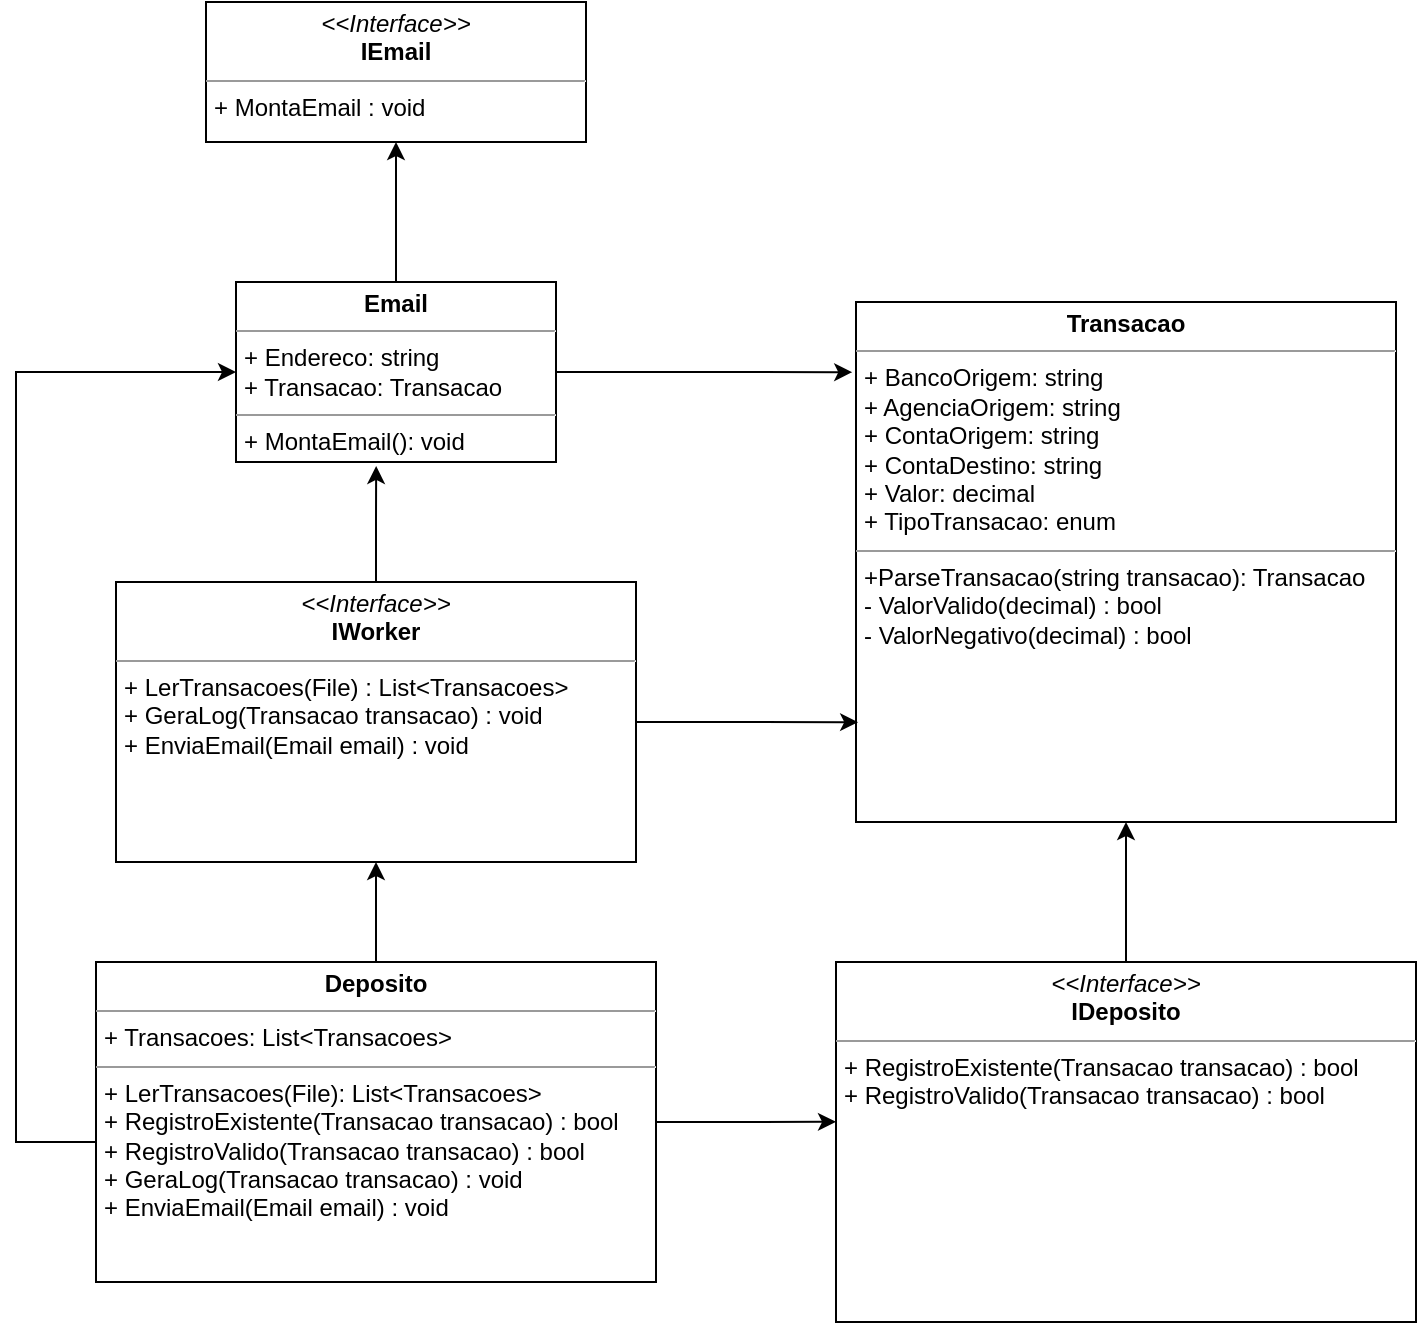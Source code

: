 <mxfile version="17.5.0" type="device" pages="2"><diagram id="uHffy8cVyz6IOi-j-Ah5" name="DiagramaClasses"><mxGraphModel dx="1422" dy="1955" grid="1" gridSize="10" guides="1" tooltips="1" connect="1" arrows="1" fold="1" page="1" pageScale="1" pageWidth="827" pageHeight="1169" math="0" shadow="0"><root><mxCell id="0"/><mxCell id="1" parent="0"/><mxCell id="wlaPzzSC08pE5FRSm0jc-1" value="&lt;p style=&quot;margin: 0px ; margin-top: 4px ; text-align: center&quot;&gt;&lt;b&gt;Transacao&lt;/b&gt;&lt;/p&gt;&lt;hr size=&quot;1&quot;&gt;&lt;p style=&quot;margin: 0px ; margin-left: 4px&quot;&gt;+ BancoOrigem: string&lt;/p&gt;&lt;p style=&quot;margin: 0px ; margin-left: 4px&quot;&gt;+ AgenciaOrigem: string&lt;/p&gt;&lt;p style=&quot;margin: 0px ; margin-left: 4px&quot;&gt;+ ContaOrigem: string&lt;/p&gt;&lt;p style=&quot;margin: 0px ; margin-left: 4px&quot;&gt;+ ContaDestino: string&amp;nbsp;&lt;/p&gt;&lt;p style=&quot;margin: 0px ; margin-left: 4px&quot;&gt;+ Valor: decimal&lt;/p&gt;&lt;p style=&quot;margin: 0px ; margin-left: 4px&quot;&gt;+ TipoTransacao: enum&lt;/p&gt;&lt;hr size=&quot;1&quot;&gt;&lt;p style=&quot;margin: 0px ; margin-left: 4px&quot;&gt;+ParseTransacao(string transacao): Transacao&lt;/p&gt;&lt;p style=&quot;margin: 0px ; margin-left: 4px&quot;&gt;- ValorValido(decimal) : bool&lt;/p&gt;&lt;p style=&quot;margin: 0px ; margin-left: 4px&quot;&gt;&lt;span&gt;- ValorNegativo(decimal) : bool&amp;nbsp;&amp;nbsp;&lt;/span&gt;&lt;/p&gt;" style="verticalAlign=top;align=left;overflow=fill;fontSize=12;fontFamily=Helvetica;html=1;" vertex="1" parent="1"><mxGeometry x="510" y="-110" width="270" height="260" as="geometry"/></mxCell><mxCell id="wlaPzzSC08pE5FRSm0jc-13" style="edgeStyle=orthogonalEdgeStyle;rounded=0;orthogonalLoop=1;jettySize=auto;html=1;" edge="1" parent="1" source="wlaPzzSC08pE5FRSm0jc-2" target="wlaPzzSC08pE5FRSm0jc-1"><mxGeometry relative="1" as="geometry"/></mxCell><mxCell id="wlaPzzSC08pE5FRSm0jc-2" value="&lt;p style=&quot;margin: 0px ; margin-top: 4px ; text-align: center&quot;&gt;&lt;i&gt;&amp;lt;&amp;lt;Interface&amp;gt;&amp;gt;&lt;/i&gt;&lt;br&gt;&lt;b&gt;IDeposito&lt;/b&gt;&lt;/p&gt;&lt;hr size=&quot;1&quot;&gt;&lt;p style=&quot;margin: 0px ; margin-left: 4px&quot;&gt;&lt;span&gt;+ RegistroExistente(Transacao transacao) : bool&lt;/span&gt;&lt;br&gt;&lt;/p&gt;&lt;p style=&quot;margin: 0px ; margin-left: 4px&quot;&gt;+ RegistroValido(Transacao transacao) : bool&lt;/p&gt;" style="verticalAlign=top;align=left;overflow=fill;fontSize=12;fontFamily=Helvetica;html=1;" vertex="1" parent="1"><mxGeometry x="500" y="220" width="290" height="180" as="geometry"/></mxCell><mxCell id="wlaPzzSC08pE5FRSm0jc-11" style="edgeStyle=orthogonalEdgeStyle;rounded=0;orthogonalLoop=1;jettySize=auto;html=1;entryX=0;entryY=0.444;entryDx=0;entryDy=0;entryPerimeter=0;" edge="1" parent="1" source="wlaPzzSC08pE5FRSm0jc-5" target="wlaPzzSC08pE5FRSm0jc-2"><mxGeometry relative="1" as="geometry"/></mxCell><mxCell id="wlaPzzSC08pE5FRSm0jc-23" style="edgeStyle=orthogonalEdgeStyle;rounded=0;orthogonalLoop=1;jettySize=auto;html=1;entryX=0;entryY=0.5;entryDx=0;entryDy=0;" edge="1" parent="1" source="wlaPzzSC08pE5FRSm0jc-5" target="wlaPzzSC08pE5FRSm0jc-16"><mxGeometry relative="1" as="geometry"><Array as="points"><mxPoint x="90" y="310"/><mxPoint x="90" y="-75"/></Array></mxGeometry></mxCell><mxCell id="wlaPzzSC08pE5FRSm0jc-26" style="edgeStyle=orthogonalEdgeStyle;rounded=0;orthogonalLoop=1;jettySize=auto;html=1;entryX=0.5;entryY=1;entryDx=0;entryDy=0;" edge="1" parent="1" source="wlaPzzSC08pE5FRSm0jc-5" target="wlaPzzSC08pE5FRSm0jc-12"><mxGeometry relative="1" as="geometry"/></mxCell><mxCell id="wlaPzzSC08pE5FRSm0jc-5" value="&lt;p style=&quot;margin: 0px ; margin-top: 4px ; text-align: center&quot;&gt;&lt;b&gt;Deposito&lt;/b&gt;&lt;/p&gt;&lt;hr size=&quot;1&quot;&gt;&lt;p style=&quot;margin: 0px ; margin-left: 4px&quot;&gt;+ Transacoes: List&amp;lt;Transacoes&amp;gt;&lt;/p&gt;&lt;hr size=&quot;1&quot;&gt;&lt;p style=&quot;margin: 0px 0px 0px 4px&quot;&gt;+ LerTransacoes(File): List&amp;lt;Transacoes&amp;gt;&lt;br&gt;&lt;/p&gt;&lt;p style=&quot;margin: 0px 0px 0px 4px&quot;&gt;+ RegistroExistente(Transacao transacao) : bool&lt;/p&gt;&lt;p style=&quot;margin: 0px 0px 0px 4px&quot;&gt;+ RegistroValido(Transacao transacao) : bool&lt;/p&gt;&lt;p style=&quot;margin: 0px 0px 0px 4px&quot;&gt;+ GeraLog(Transacao transacao) : void&lt;/p&gt;&lt;p style=&quot;margin: 0px 0px 0px 4px&quot;&gt;+ EnviaEmail(Email email) : void&lt;/p&gt;" style="verticalAlign=top;align=left;overflow=fill;fontSize=12;fontFamily=Helvetica;html=1;" vertex="1" parent="1"><mxGeometry x="130" y="220" width="280" height="160" as="geometry"/></mxCell><mxCell id="wlaPzzSC08pE5FRSm0jc-14" style="edgeStyle=orthogonalEdgeStyle;rounded=0;orthogonalLoop=1;jettySize=auto;html=1;entryX=0.004;entryY=0.808;entryDx=0;entryDy=0;entryPerimeter=0;" edge="1" parent="1" source="wlaPzzSC08pE5FRSm0jc-12" target="wlaPzzSC08pE5FRSm0jc-1"><mxGeometry relative="1" as="geometry"/></mxCell><mxCell id="wlaPzzSC08pE5FRSm0jc-20" style="edgeStyle=orthogonalEdgeStyle;rounded=0;orthogonalLoop=1;jettySize=auto;html=1;entryX=0.438;entryY=1.022;entryDx=0;entryDy=0;entryPerimeter=0;" edge="1" parent="1" source="wlaPzzSC08pE5FRSm0jc-12" target="wlaPzzSC08pE5FRSm0jc-16"><mxGeometry relative="1" as="geometry"/></mxCell><mxCell id="wlaPzzSC08pE5FRSm0jc-12" value="&lt;p style=&quot;margin: 0px ; margin-top: 4px ; text-align: center&quot;&gt;&lt;i&gt;&amp;lt;&amp;lt;Interface&amp;gt;&amp;gt;&lt;/i&gt;&lt;br&gt;&lt;b&gt;IWorker&lt;/b&gt;&lt;/p&gt;&lt;hr size=&quot;1&quot;&gt;&lt;p style=&quot;margin: 0px ; margin-left: 4px&quot;&gt;+ LerTransacoes(File) : List&amp;lt;Transacoes&amp;gt;&lt;br&gt;+ GeraLog(Transacao transacao) : void&lt;/p&gt;&lt;p style=&quot;margin: 0px ; margin-left: 4px&quot;&gt;+ EnviaEmail(Email email) : void&lt;/p&gt;" style="verticalAlign=top;align=left;overflow=fill;fontSize=12;fontFamily=Helvetica;html=1;" vertex="1" parent="1"><mxGeometry x="140" y="30" width="260" height="140" as="geometry"/></mxCell><mxCell id="wlaPzzSC08pE5FRSm0jc-17" style="edgeStyle=orthogonalEdgeStyle;rounded=0;orthogonalLoop=1;jettySize=auto;html=1;entryX=-0.007;entryY=0.135;entryDx=0;entryDy=0;entryPerimeter=0;" edge="1" parent="1" source="wlaPzzSC08pE5FRSm0jc-16" target="wlaPzzSC08pE5FRSm0jc-1"><mxGeometry relative="1" as="geometry"/></mxCell><mxCell id="wlaPzzSC08pE5FRSm0jc-19" style="edgeStyle=orthogonalEdgeStyle;rounded=0;orthogonalLoop=1;jettySize=auto;html=1;" edge="1" parent="1" source="wlaPzzSC08pE5FRSm0jc-16" target="wlaPzzSC08pE5FRSm0jc-18"><mxGeometry relative="1" as="geometry"/></mxCell><mxCell id="wlaPzzSC08pE5FRSm0jc-16" value="&lt;p style=&quot;margin: 0px ; margin-top: 4px ; text-align: center&quot;&gt;&lt;b&gt;Email&lt;/b&gt;&lt;/p&gt;&lt;hr size=&quot;1&quot;&gt;&lt;p style=&quot;margin: 0px ; margin-left: 4px&quot;&gt;+ Endereco: string&lt;/p&gt;&lt;p style=&quot;margin: 0px ; margin-left: 4px&quot;&gt;+ Transacao: Transacao&lt;/p&gt;&lt;hr size=&quot;1&quot;&gt;&lt;p style=&quot;margin: 0px ; margin-left: 4px&quot;&gt;+ MontaEmail(): void&lt;/p&gt;" style="verticalAlign=top;align=left;overflow=fill;fontSize=12;fontFamily=Helvetica;html=1;" vertex="1" parent="1"><mxGeometry x="200" y="-120" width="160" height="90" as="geometry"/></mxCell><mxCell id="wlaPzzSC08pE5FRSm0jc-18" value="&lt;p style=&quot;margin: 0px ; margin-top: 4px ; text-align: center&quot;&gt;&lt;i&gt;&amp;lt;&amp;lt;Interface&amp;gt;&amp;gt;&lt;/i&gt;&lt;br&gt;&lt;b&gt;IEmail&lt;/b&gt;&lt;/p&gt;&lt;hr size=&quot;1&quot;&gt;&lt;p style=&quot;margin: 0px ; margin-left: 4px&quot;&gt;+ MontaEmail : void&lt;br&gt;&lt;/p&gt;" style="verticalAlign=top;align=left;overflow=fill;fontSize=12;fontFamily=Helvetica;html=1;" vertex="1" parent="1"><mxGeometry x="185" y="-260" width="190" height="70" as="geometry"/></mxCell></root></mxGraphModel></diagram><diagram id="tQWT5eKRu_mBbQwHkBlf" name="DiagramaFluxo"><mxGraphModel dx="2249" dy="786" grid="1" gridSize="10" guides="1" tooltips="1" connect="1" arrows="1" fold="1" page="1" pageScale="1" pageWidth="827" pageHeight="1169" math="0" shadow="0"><root><mxCell id="0"/><mxCell id="1" parent="0"/><mxCell id="lOhMYf7aitk4edtpzsIj-38" style="edgeStyle=orthogonalEdgeStyle;rounded=0;orthogonalLoop=1;jettySize=auto;html=1;" edge="1" parent="1" source="lOhMYf7aitk4edtpzsIj-3" target="lOhMYf7aitk4edtpzsIj-37"><mxGeometry relative="1" as="geometry"/></mxCell><mxCell id="lOhMYf7aitk4edtpzsIj-3" value="Worker Iniciado" style="html=1;" vertex="1" parent="1"><mxGeometry x="-163" y="64.5" width="110" height="50" as="geometry"/></mxCell><mxCell id="lOhMYf7aitk4edtpzsIj-4" value="" style="ellipse;html=1;shape=startState;fillColor=#000000;strokeColor=#ff0000;" vertex="1" parent="1"><mxGeometry x="-233" y="74.5" width="30" height="30" as="geometry"/></mxCell><mxCell id="lOhMYf7aitk4edtpzsIj-5" value="" style="edgeStyle=orthogonalEdgeStyle;html=1;verticalAlign=bottom;endArrow=open;endSize=8;strokeColor=#ff0000;rounded=0;entryX=0;entryY=0.5;entryDx=0;entryDy=0;" edge="1" source="lOhMYf7aitk4edtpzsIj-4" parent="1" target="lOhMYf7aitk4edtpzsIj-3"><mxGeometry relative="1" as="geometry"><mxPoint x="-188" y="232.5" as="targetPoint"/></mxGeometry></mxCell><mxCell id="lOhMYf7aitk4edtpzsIj-7" value="Registro Valido?" style="rhombus;whiteSpace=wrap;html=1;fillColor=#ffffc0;strokeColor=#ff0000;" vertex="1" parent="1"><mxGeometry x="335" y="60" width="120" height="60" as="geometry"/></mxCell><mxCell id="lOhMYf7aitk4edtpzsIj-8" value="sim" style="edgeStyle=orthogonalEdgeStyle;html=1;align=left;verticalAlign=bottom;endArrow=open;endSize=8;strokeColor=#ff0000;rounded=0;entryX=0;entryY=0.5;entryDx=0;entryDy=0;" edge="1" source="lOhMYf7aitk4edtpzsIj-7" parent="1" target="lOhMYf7aitk4edtpzsIj-16"><mxGeometry x="-1" relative="1" as="geometry"><mxPoint x="525" y="90" as="targetPoint"/></mxGeometry></mxCell><mxCell id="lOhMYf7aitk4edtpzsIj-9" value="não" style="edgeStyle=orthogonalEdgeStyle;html=1;align=left;verticalAlign=top;endArrow=open;endSize=8;strokeColor=#ff0000;rounded=0;entryX=0.5;entryY=0;entryDx=0;entryDy=0;" edge="1" source="lOhMYf7aitk4edtpzsIj-7" parent="1" target="lOhMYf7aitk4edtpzsIj-36"><mxGeometry x="-1" relative="1" as="geometry"><mxPoint x="395" y="150" as="targetPoint"/></mxGeometry></mxCell><mxCell id="lOhMYf7aitk4edtpzsIj-18" value="" style="edgeStyle=orthogonalEdgeStyle;rounded=0;orthogonalLoop=1;jettySize=auto;html=1;" edge="1" parent="1" source="lOhMYf7aitk4edtpzsIj-16" target="lOhMYf7aitk4edtpzsIj-17"><mxGeometry relative="1" as="geometry"/></mxCell><mxCell id="lOhMYf7aitk4edtpzsIj-19" value="" style="edgeStyle=orthogonalEdgeStyle;rounded=0;orthogonalLoop=1;jettySize=auto;html=1;" edge="1" parent="1" source="lOhMYf7aitk4edtpzsIj-16" target="lOhMYf7aitk4edtpzsIj-17"><mxGeometry relative="1" as="geometry"/></mxCell><mxCell id="lOhMYf7aitk4edtpzsIj-21" value="" style="edgeStyle=orthogonalEdgeStyle;rounded=0;orthogonalLoop=1;jettySize=auto;html=1;" edge="1" parent="1" source="lOhMYf7aitk4edtpzsIj-16" target="lOhMYf7aitk4edtpzsIj-20"><mxGeometry relative="1" as="geometry"/></mxCell><mxCell id="lOhMYf7aitk4edtpzsIj-16" value="Envia Email" style="html=1;" vertex="1" parent="1"><mxGeometry x="505" y="65" width="110" height="50" as="geometry"/></mxCell><mxCell id="lOhMYf7aitk4edtpzsIj-26" style="edgeStyle=orthogonalEdgeStyle;rounded=0;orthogonalLoop=1;jettySize=auto;html=1;" edge="1" parent="1" source="lOhMYf7aitk4edtpzsIj-17" target="lOhMYf7aitk4edtpzsIj-23"><mxGeometry relative="1" as="geometry"/></mxCell><mxCell id="lOhMYf7aitk4edtpzsIj-17" value="Chama API Interna" style="html=1;" vertex="1" parent="1"><mxGeometry x="685" y="25" width="110" height="50" as="geometry"/></mxCell><mxCell id="lOhMYf7aitk4edtpzsIj-27" style="edgeStyle=orthogonalEdgeStyle;rounded=0;orthogonalLoop=1;jettySize=auto;html=1;" edge="1" parent="1" source="lOhMYf7aitk4edtpzsIj-20" target="lOhMYf7aitk4edtpzsIj-23"><mxGeometry relative="1" as="geometry"/></mxCell><mxCell id="lOhMYf7aitk4edtpzsIj-20" value="Chama API Externa" style="html=1;" vertex="1" parent="1"><mxGeometry x="685" y="105" width="110" height="50" as="geometry"/></mxCell><mxCell id="lOhMYf7aitk4edtpzsIj-23" value="Email Enviado?" style="rhombus;whiteSpace=wrap;html=1;fillColor=#ffffc0;strokeColor=#ff0000;" vertex="1" parent="1"><mxGeometry x="895" y="60" width="100" height="60" as="geometry"/></mxCell><mxCell id="lOhMYf7aitk4edtpzsIj-24" value="não" style="edgeStyle=orthogonalEdgeStyle;html=1;align=left;verticalAlign=bottom;endArrow=open;endSize=8;strokeColor=#ff0000;rounded=0;" edge="1" source="lOhMYf7aitk4edtpzsIj-23" parent="1"><mxGeometry x="-1" relative="1" as="geometry"><mxPoint x="1095" y="90" as="targetPoint"/></mxGeometry></mxCell><mxCell id="lOhMYf7aitk4edtpzsIj-25" value="sim" style="edgeStyle=orthogonalEdgeStyle;html=1;align=left;verticalAlign=top;endArrow=open;endSize=8;strokeColor=#ff0000;rounded=0;" edge="1" source="lOhMYf7aitk4edtpzsIj-23" parent="1" target="lOhMYf7aitk4edtpzsIj-28"><mxGeometry x="-1" relative="1" as="geometry"><mxPoint x="945" y="170" as="targetPoint"/></mxGeometry></mxCell><mxCell id="lOhMYf7aitk4edtpzsIj-28" value="" style="ellipse;html=1;shape=endState;fillColor=#000000;strokeColor=#ff0000;" vertex="1" parent="1"><mxGeometry x="930" y="370" width="30" height="30" as="geometry"/></mxCell><mxCell id="lOhMYf7aitk4edtpzsIj-33" value="" style="edgeStyle=orthogonalEdgeStyle;rounded=0;orthogonalLoop=1;jettySize=auto;html=1;" edge="1" parent="1" source="lOhMYf7aitk4edtpzsIj-29" target="lOhMYf7aitk4edtpzsIj-50"><mxGeometry relative="1" as="geometry"><mxPoint x="1235" y="90" as="targetPoint"/></mxGeometry></mxCell><mxCell id="lOhMYf7aitk4edtpzsIj-29" value="Verifica o Sender" style="html=1;" vertex="1" parent="1"><mxGeometry x="1065" y="65" width="110" height="50" as="geometry"/></mxCell><mxCell id="lOhMYf7aitk4edtpzsIj-35" style="edgeStyle=orthogonalEdgeStyle;rounded=0;orthogonalLoop=1;jettySize=auto;html=1;entryX=0.5;entryY=0;entryDx=0;entryDy=0;" edge="1" parent="1"><mxGeometry relative="1" as="geometry"><mxPoint x="1522" y="62.5" as="sourcePoint"/><mxPoint x="562" y="65" as="targetPoint"/><Array as="points"><mxPoint x="1522" y="20"/><mxPoint x="562" y="20"/></Array></mxGeometry></mxCell><mxCell id="lOhMYf7aitk4edtpzsIj-30" value="Enfileira o e-mail para&lt;br&gt;envio no Sender&lt;br&gt;apropriado (Interno ou Externo)&amp;nbsp;" style="html=1;" vertex="1" parent="1"><mxGeometry x="1424" y="62.5" width="210" height="55" as="geometry"/></mxCell><mxCell id="lOhMYf7aitk4edtpzsIj-34" value="sim" style="edgeStyle=orthogonalEdgeStyle;rounded=0;orthogonalLoop=1;jettySize=auto;html=1;entryX=0;entryY=0.5;entryDx=0;entryDy=0;exitX=1;exitY=0.5;exitDx=0;exitDy=0;" edge="1" parent="1" source="lOhMYf7aitk4edtpzsIj-50" target="lOhMYf7aitk4edtpzsIj-30"><mxGeometry relative="1" as="geometry"><mxPoint x="1375" y="90" as="sourcePoint"/><mxPoint x="1415" y="90" as="targetPoint"/></mxGeometry></mxCell><mxCell id="lOhMYf7aitk4edtpzsIj-48" value="" style="edgeStyle=orthogonalEdgeStyle;rounded=0;orthogonalLoop=1;jettySize=auto;html=1;" edge="1" parent="1" source="lOhMYf7aitk4edtpzsIj-36" target="lOhMYf7aitk4edtpzsIj-47"><mxGeometry relative="1" as="geometry"/></mxCell><mxCell id="lOhMYf7aitk4edtpzsIj-36" value="Gera Log" style="html=1;" vertex="1" parent="1"><mxGeometry x="340" y="170" width="110" height="50" as="geometry"/></mxCell><mxCell id="lOhMYf7aitk4edtpzsIj-44" style="edgeStyle=orthogonalEdgeStyle;rounded=0;orthogonalLoop=1;jettySize=auto;html=1;entryX=0;entryY=0.5;entryDx=0;entryDy=0;" edge="1" parent="1" source="lOhMYf7aitk4edtpzsIj-37" target="lOhMYf7aitk4edtpzsIj-41"><mxGeometry relative="1" as="geometry"/></mxCell><mxCell id="lOhMYf7aitk4edtpzsIj-37" value="Lê a Transação" style="html=1;" vertex="1" parent="1"><mxGeometry x="-3" y="64.5" width="110" height="50" as="geometry"/></mxCell><mxCell id="lOhMYf7aitk4edtpzsIj-45" value="não" style="edgeStyle=orthogonalEdgeStyle;rounded=0;orthogonalLoop=1;jettySize=auto;html=1;entryX=0;entryY=0.5;entryDx=0;entryDy=0;exitX=0.5;exitY=1;exitDx=0;exitDy=0;" edge="1" parent="1" source="lOhMYf7aitk4edtpzsIj-41" target="lOhMYf7aitk4edtpzsIj-36"><mxGeometry relative="1" as="geometry"><Array as="points"><mxPoint x="212" y="195"/></Array></mxGeometry></mxCell><mxCell id="lOhMYf7aitk4edtpzsIj-46" value="sim" style="edgeStyle=orthogonalEdgeStyle;rounded=0;orthogonalLoop=1;jettySize=auto;html=1;" edge="1" parent="1" source="lOhMYf7aitk4edtpzsIj-41" target="lOhMYf7aitk4edtpzsIj-7"><mxGeometry relative="1" as="geometry"/></mxCell><mxCell id="lOhMYf7aitk4edtpzsIj-41" value="Transação Válida?" style="rhombus;whiteSpace=wrap;html=1;fillColor=#ffffc0;strokeColor=#ff0000;" vertex="1" parent="1"><mxGeometry x="157" y="57" width="110" height="65" as="geometry"/></mxCell><mxCell id="lOhMYf7aitk4edtpzsIj-49" style="edgeStyle=orthogonalEdgeStyle;rounded=0;orthogonalLoop=1;jettySize=auto;html=1;entryX=0;entryY=0.5;entryDx=0;entryDy=0;" edge="1" parent="1" source="lOhMYf7aitk4edtpzsIj-47" target="lOhMYf7aitk4edtpzsIj-28"><mxGeometry relative="1" as="geometry"><Array as="points"><mxPoint x="395" y="385"/></Array></mxGeometry></mxCell><mxCell id="lOhMYf7aitk4edtpzsIj-47" value="Imprime o log no console/prompt" style="html=1;" vertex="1" parent="1"><mxGeometry x="295" y="300" width="200" height="50" as="geometry"/></mxCell><mxCell id="lOhMYf7aitk4edtpzsIj-50" value="Mensagem OK?" style="rhombus;whiteSpace=wrap;html=1;fillColor=#ffffc0;strokeColor=#ff0000;" vertex="1" parent="1"><mxGeometry x="1240.5" y="59.5" width="120" height="60" as="geometry"/></mxCell><mxCell id="lOhMYf7aitk4edtpzsIj-52" value="não" style="edgeStyle=orthogonalEdgeStyle;html=1;align=left;verticalAlign=top;endArrow=open;endSize=8;strokeColor=#ff0000;rounded=0;" edge="1" source="lOhMYf7aitk4edtpzsIj-50" parent="1" target="lOhMYf7aitk4edtpzsIj-53"><mxGeometry x="-1" relative="1" as="geometry"><mxPoint x="1301" y="210" as="targetPoint"/></mxGeometry></mxCell><mxCell id="lOhMYf7aitk4edtpzsIj-56" value="" style="edgeStyle=orthogonalEdgeStyle;rounded=0;orthogonalLoop=1;jettySize=auto;html=1;" edge="1" parent="1" source="lOhMYf7aitk4edtpzsIj-53" target="lOhMYf7aitk4edtpzsIj-55"><mxGeometry relative="1" as="geometry"/></mxCell><mxCell id="lOhMYf7aitk4edtpzsIj-53" value="Gerar Log Mensagem" style="html=1;" vertex="1" parent="1"><mxGeometry x="1235.25" y="210" width="130.5" height="50" as="geometry"/></mxCell><mxCell id="lOhMYf7aitk4edtpzsIj-57" style="edgeStyle=orthogonalEdgeStyle;rounded=0;orthogonalLoop=1;jettySize=auto;html=1;entryX=1;entryY=0.5;entryDx=0;entryDy=0;" edge="1" parent="1" source="lOhMYf7aitk4edtpzsIj-55" target="lOhMYf7aitk4edtpzsIj-28"><mxGeometry relative="1" as="geometry"><Array as="points"><mxPoint x="1300" y="385"/></Array></mxGeometry></mxCell><mxCell id="lOhMYf7aitk4edtpzsIj-55" value="Imprime log no console/prompt" style="html=1;" vertex="1" parent="1"><mxGeometry x="1207" y="300" width="185.75" height="50" as="geometry"/></mxCell></root></mxGraphModel></diagram></mxfile>